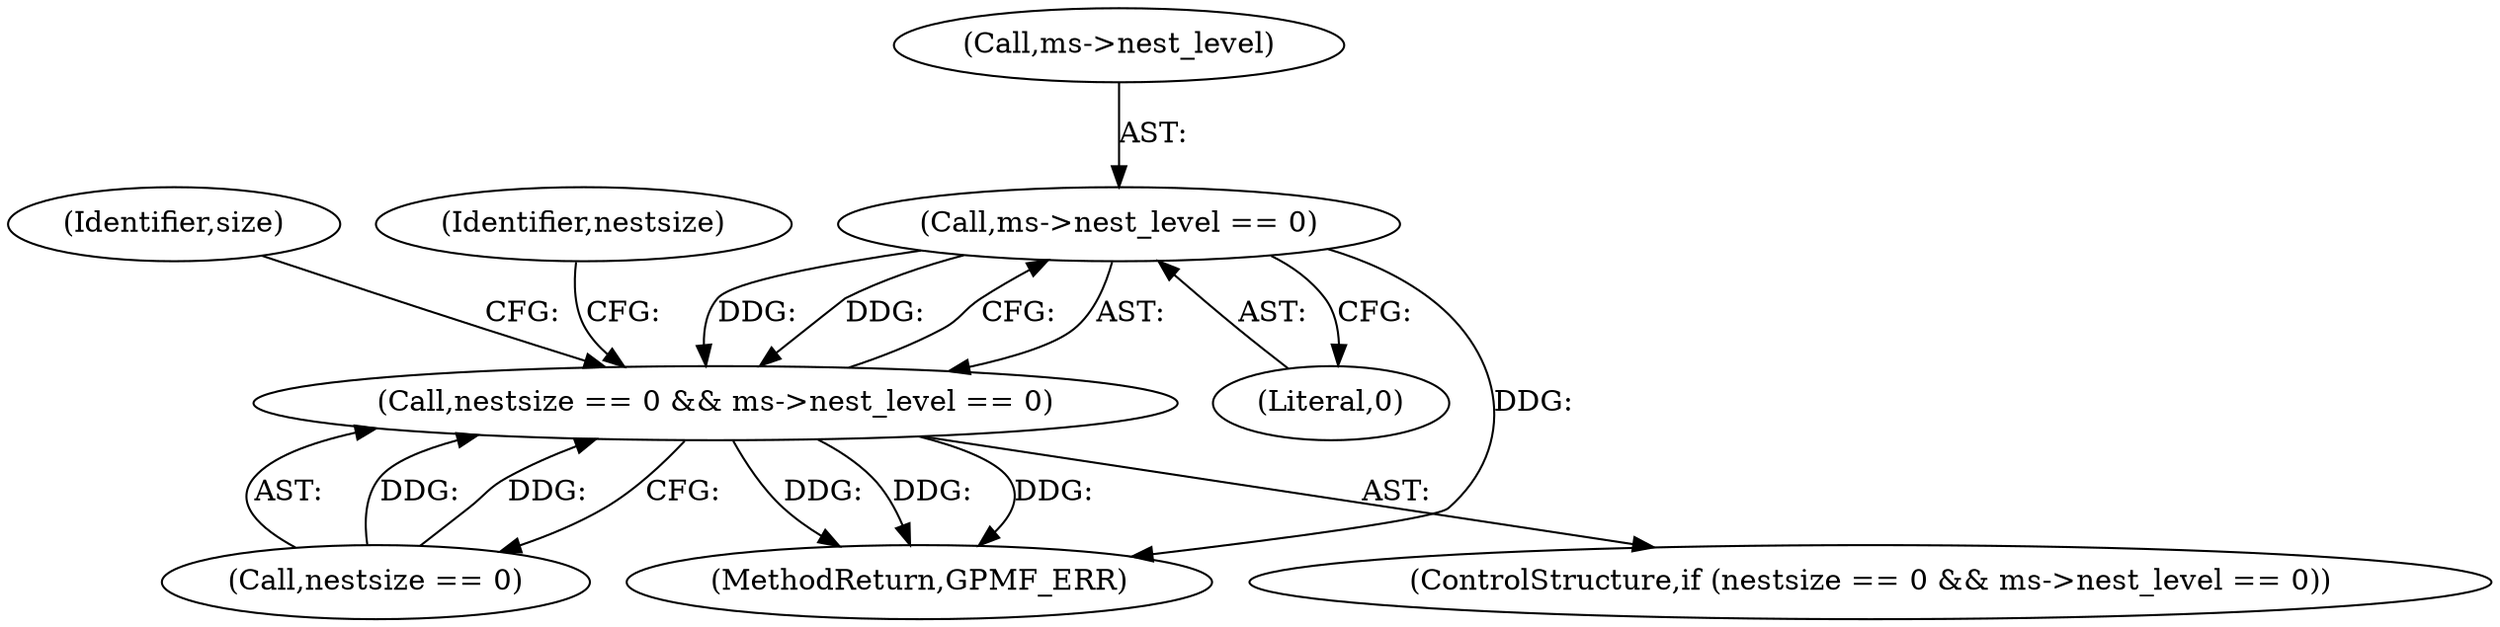 digraph "0_gpmf-parser_341f12cd5b97ab419e53853ca00176457c9f1681@pointer" {
"1000125" [label="(Call,ms->nest_level == 0)"];
"1000121" [label="(Call,nestsize == 0 && ms->nest_level == 0)"];
"1000129" [label="(Literal,0)"];
"1000126" [label="(Call,ms->nest_level)"];
"1000122" [label="(Call,nestsize == 0)"];
"1000138" [label="(Identifier,size)"];
"1000145" [label="(MethodReturn,GPMF_ERR)"];
"1000125" [label="(Call,ms->nest_level == 0)"];
"1000121" [label="(Call,nestsize == 0 && ms->nest_level == 0)"];
"1000120" [label="(ControlStructure,if (nestsize == 0 && ms->nest_level == 0))"];
"1000131" [label="(Identifier,nestsize)"];
"1000125" -> "1000121"  [label="AST: "];
"1000125" -> "1000129"  [label="CFG: "];
"1000126" -> "1000125"  [label="AST: "];
"1000129" -> "1000125"  [label="AST: "];
"1000121" -> "1000125"  [label="CFG: "];
"1000125" -> "1000145"  [label="DDG: "];
"1000125" -> "1000121"  [label="DDG: "];
"1000125" -> "1000121"  [label="DDG: "];
"1000121" -> "1000120"  [label="AST: "];
"1000121" -> "1000122"  [label="CFG: "];
"1000122" -> "1000121"  [label="AST: "];
"1000131" -> "1000121"  [label="CFG: "];
"1000138" -> "1000121"  [label="CFG: "];
"1000121" -> "1000145"  [label="DDG: "];
"1000121" -> "1000145"  [label="DDG: "];
"1000121" -> "1000145"  [label="DDG: "];
"1000122" -> "1000121"  [label="DDG: "];
"1000122" -> "1000121"  [label="DDG: "];
}
